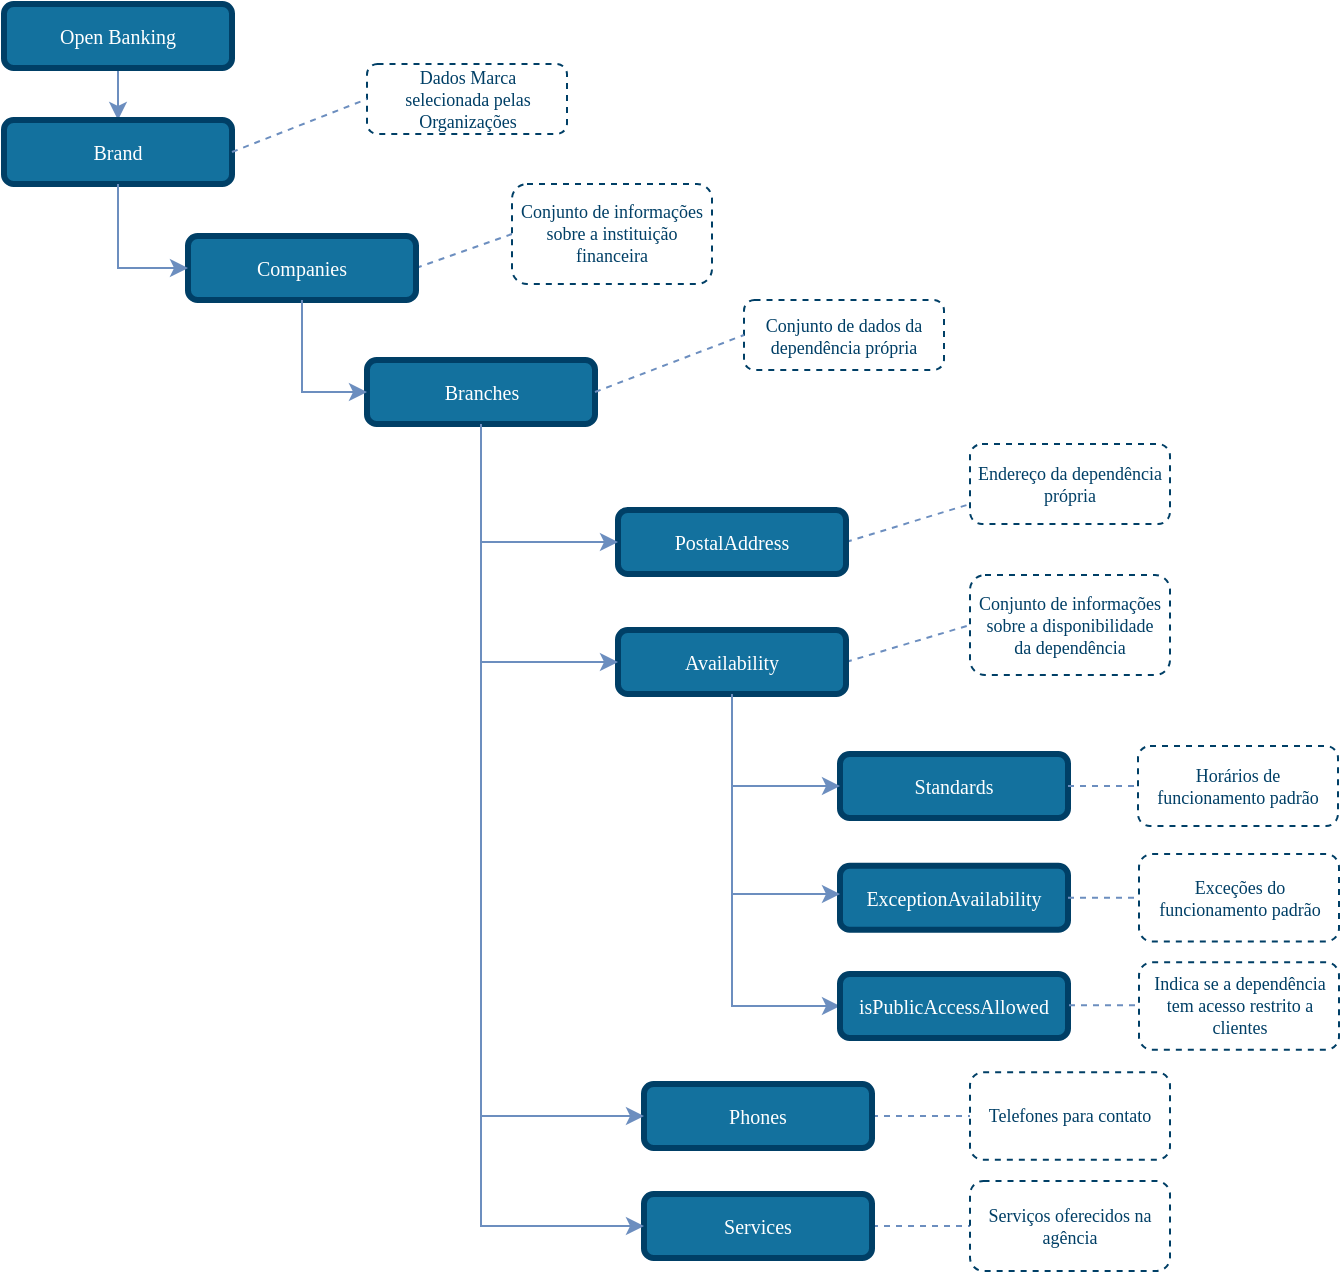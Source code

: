 <mxfile version="13.9.8" type="device"><diagram id="pwx9f-JPc5i2mSrcDJkJ" name="Page-1"><mxGraphModel dx="868" dy="393" grid="1" gridSize="10" guides="1" tooltips="1" connect="1" arrows="1" fold="1" page="1" pageScale="1" pageWidth="827" pageHeight="1169" math="0" shadow="0"><root><mxCell id="0"/><mxCell id="1" parent="0"/><mxCell id="CP8brj2QoUajFCljk4hs-6" style="edgeStyle=orthogonalEdgeStyle;rounded=0;orthogonalLoop=1;jettySize=auto;html=1;exitX=0.5;exitY=1;exitDx=0;exitDy=0;entryX=0.5;entryY=0;entryDx=0;entryDy=0;endSize=6;fillColor=#dae8fc;strokeColor=#6c8ebf;comic=0;shadow=0;backgroundOutline=0;snapToPoint=0;fixDash=0;endArrow=classic;endFill=1;" parent="1" source="CP8brj2QoUajFCljk4hs-1" target="K7QmRaTlfAqMgjyaSpq7-1" edge="1"><mxGeometry relative="1" as="geometry"><mxPoint x="217" y="110" as="targetPoint"/><Array as="points"><mxPoint x="217" y="75"/><mxPoint x="217" y="100"/></Array></mxGeometry></mxCell><mxCell id="CP8brj2QoUajFCljk4hs-1" value="Open Banking" style="rounded=1;whiteSpace=wrap;html=1;comic=0;shadow=0;backgroundOutline=0;snapToPoint=0;fixDash=0;strokeWidth=3;fontFamily=Verdana;fontStyle=0;labelBackgroundColor=none;labelBorderColor=none;fontSize=10;fillColor=#13719E;strokeColor=#003F66;fontColor=#ffffff;" parent="1" vertex="1"><mxGeometry x="160" y="45" width="114" height="32" as="geometry"/></mxCell><mxCell id="s8GSPq7UgO-F03P1_zAw-17" style="edgeStyle=none;rounded=1;orthogonalLoop=1;jettySize=auto;html=1;exitX=1;exitY=0.5;exitDx=0;exitDy=0;entryX=0;entryY=0.5;entryDx=0;entryDy=0;dashed=1;endArrow=none;endFill=0;endSize=6;strokeColor=#6C8EBF;" parent="1" source="skdPaxOKUVVu9bfk-Ge9-1" target="CP8brj2QoUajFCljk4hs-20" edge="1"><mxGeometry relative="1" as="geometry"/></mxCell><mxCell id="s8GSPq7UgO-F03P1_zAw-22" style="edgeStyle=none;rounded=1;orthogonalLoop=1;jettySize=auto;html=1;exitX=1;exitY=0.5;exitDx=0;exitDy=0;entryX=0;entryY=0.5;entryDx=0;entryDy=0;dashed=1;endArrow=none;endFill=0;endSize=6;strokeColor=#6C8EBF;" parent="1" source="CP8brj2QoUajFCljk4hs-12" target="s8GSPq7UgO-F03P1_zAw-21" edge="1"><mxGeometry relative="1" as="geometry"/></mxCell><mxCell id="CP8brj2QoUajFCljk4hs-12" value="Services" style="rounded=1;whiteSpace=wrap;html=1;comic=0;shadow=0;backgroundOutline=0;snapToPoint=0;fixDash=0;strokeWidth=3;fontFamily=Verdana;fontStyle=0;labelBackgroundColor=none;labelBorderColor=none;fontSize=10;fillColor=#13719E;strokeColor=#003F66;fontColor=#ffffff;" parent="1" vertex="1"><mxGeometry x="480" y="640" width="114" height="32" as="geometry"/></mxCell><mxCell id="CP8brj2QoUajFCljk4hs-20" value="&lt;font style=&quot;font-size: 9px&quot;&gt;Conjunto de informações sobre a instituição financeira&lt;/font&gt;" style="rounded=1;whiteSpace=wrap;html=1;shadow=0;comic=0;strokeColor=#003F66;strokeWidth=1;fillColor=#ffffff;gradientColor=#ffffff;fontFamily=Verdana;fontSize=9;fontColor=#003F66;dashed=1;spacingLeft=5;spacing=0;spacingRight=5;spacingBottom=5;spacingTop=5;align=center;verticalAlign=middle;" parent="1" vertex="1"><mxGeometry x="414" y="135" width="100" height="50" as="geometry"/></mxCell><mxCell id="s8GSPq7UgO-F03P1_zAw-1" value="Branches" style="rounded=1;whiteSpace=wrap;html=1;comic=0;shadow=0;backgroundOutline=0;snapToPoint=0;fixDash=0;strokeWidth=3;fontFamily=Verdana;fontStyle=0;labelBackgroundColor=none;labelBorderColor=none;fontSize=10;fillColor=#13719E;strokeColor=#003F66;fontColor=#ffffff;" parent="1" vertex="1"><mxGeometry x="341.5" y="223" width="114" height="32" as="geometry"/></mxCell><mxCell id="skdPaxOKUVVu9bfk-Ge9-1" value="Companies" style="rounded=1;whiteSpace=wrap;html=1;comic=0;shadow=0;backgroundOutline=0;snapToPoint=0;fixDash=0;strokeWidth=3;fontFamily=Verdana;fontStyle=0;labelBackgroundColor=none;labelBorderColor=none;fontSize=10;fillColor=#13719E;strokeColor=#003F66;fontColor=#ffffff;" parent="1" vertex="1"><mxGeometry x="252" y="161" width="114" height="32" as="geometry"/></mxCell><mxCell id="s8GSPq7UgO-F03P1_zAw-23" style="edgeStyle=none;rounded=1;orthogonalLoop=1;jettySize=auto;html=1;exitX=1;exitY=0.5;exitDx=0;exitDy=0;entryX=0;entryY=0.5;entryDx=0;entryDy=0;dashed=1;endArrow=none;endFill=0;endSize=6;strokeColor=#6C8EBF;" parent="1" source="s8GSPq7UgO-F03P1_zAw-2" target="s8GSPq7UgO-F03P1_zAw-19" edge="1"><mxGeometry relative="1" as="geometry"/></mxCell><mxCell id="FNC0KotiD_Wt6QfRI8mR-9" value="" style="edgeStyle=orthogonalEdgeStyle;rounded=0;orthogonalLoop=1;jettySize=auto;html=1;entryX=0;entryY=0.5;entryDx=0;entryDy=0;strokeColor=#6C8EBF;" parent="1" source="s8GSPq7UgO-F03P1_zAw-2" target="FNC0KotiD_Wt6QfRI8mR-5" edge="1"><mxGeometry relative="1" as="geometry"><Array as="points"><mxPoint x="524" y="546"/></Array></mxGeometry></mxCell><mxCell id="s8GSPq7UgO-F03P1_zAw-2" value="Availability" style="rounded=1;comic=0;shadow=0;backgroundOutline=0;snapToPoint=0;fixDash=0;strokeWidth=3;fontFamily=Verdana;fontStyle=0;labelBorderColor=none;labelBackgroundColor=none;whiteSpace=wrap;html=1;fontSize=10;fillColor=#13719E;strokeColor=#003F66;fontColor=#ffffff;" parent="1" vertex="1"><mxGeometry x="467" y="358" width="114" height="32" as="geometry"/></mxCell><mxCell id="s8GSPq7UgO-F03P1_zAw-16" style="rounded=1;orthogonalLoop=1;jettySize=auto;html=1;exitX=1;exitY=0.5;exitDx=0;exitDy=0;entryX=0;entryY=0.75;entryDx=0;entryDy=0;endArrow=none;endFill=0;endSize=6;strokeColor=#6C8EBF;dashed=1;" parent="1" source="s8GSPq7UgO-F03P1_zAw-3" target="s8GSPq7UgO-F03P1_zAw-15" edge="1"><mxGeometry relative="1" as="geometry"/></mxCell><mxCell id="s8GSPq7UgO-F03P1_zAw-3" value="PostalAddress" style="rounded=1;comic=0;shadow=0;backgroundOutline=0;snapToPoint=0;fixDash=0;strokeWidth=3;fontFamily=Verdana;fontStyle=0;labelBorderColor=none;labelBackgroundColor=none;whiteSpace=wrap;html=1;fontSize=10;fillColor=#13719E;strokeColor=#003F66;fontColor=#ffffff;" parent="1" vertex="1"><mxGeometry x="467" y="298" width="114" height="32" as="geometry"/></mxCell><mxCell id="s8GSPq7UgO-F03P1_zAw-15" value="&lt;font style=&quot;font-size: 9px&quot;&gt;Endereço&lt;/font&gt;&amp;nbsp;da dependência própria" style="rounded=1;whiteSpace=wrap;html=1;shadow=0;comic=0;strokeColor=#003F66;strokeWidth=1;fillColor=#ffffff;gradientColor=#ffffff;fontFamily=Verdana;fontSize=9;fontColor=#003F66;dashed=1;spacingLeft=5;spacing=0;spacingRight=5;spacingBottom=5;spacingTop=5;align=center;verticalAlign=middle;" parent="1" vertex="1"><mxGeometry x="643" y="265" width="100" height="40" as="geometry"/></mxCell><mxCell id="s8GSPq7UgO-F03P1_zAw-19" value="&lt;font style=&quot;font-size: 9px&quot;&gt;Conjunto de informações sobre a disponibilidade da dependência&lt;/font&gt;" style="rounded=1;whiteSpace=wrap;html=1;shadow=0;comic=0;strokeColor=#003F66;strokeWidth=1;fillColor=#ffffff;gradientColor=#ffffff;fontFamily=Verdana;fontSize=9;fontColor=#003F66;dashed=1;spacingLeft=5;spacing=0;spacingRight=5;spacingBottom=5;spacingTop=5;align=center;verticalAlign=middle;" parent="1" vertex="1"><mxGeometry x="643" y="330.5" width="100" height="50" as="geometry"/></mxCell><mxCell id="s8GSPq7UgO-F03P1_zAw-21" value="&lt;font style=&quot;font-size: 9px&quot;&gt;Serviços oferecidos na agência&lt;/font&gt;" style="rounded=1;whiteSpace=wrap;html=1;shadow=0;comic=0;strokeColor=#003F66;strokeWidth=1;fillColor=#ffffff;gradientColor=#ffffff;fontFamily=Verdana;fontSize=9;fontColor=#003F66;dashed=1;spacingLeft=5;spacing=0;spacingRight=5;spacingBottom=5;spacingTop=5;align=center;verticalAlign=middle;" parent="1" vertex="1"><mxGeometry x="643" y="633.5" width="100" height="45" as="geometry"/></mxCell><mxCell id="UKijcxdELqQ3lG6I_cNB-1" value="Standards" style="rounded=1;comic=0;shadow=0;backgroundOutline=0;snapToPoint=0;fixDash=0;strokeWidth=3;fontFamily=Verdana;fontStyle=0;labelBorderColor=none;labelBackgroundColor=none;whiteSpace=wrap;html=1;fontSize=10;fillColor=#13719E;strokeColor=#003F66;fontColor=#ffffff;" parent="1" vertex="1"><mxGeometry x="578" y="420" width="114" height="32" as="geometry"/></mxCell><mxCell id="UKijcxdELqQ3lG6I_cNB-4" value="ExceptionAvailability" style="rounded=1;comic=0;shadow=0;backgroundOutline=0;snapToPoint=0;fixDash=0;strokeWidth=3;fontFamily=Verdana;fontStyle=0;labelBorderColor=none;labelBackgroundColor=none;whiteSpace=wrap;html=1;fontSize=10;fillColor=#13719E;strokeColor=#003F66;fontColor=#ffffff;" parent="1" vertex="1"><mxGeometry x="578" y="475.88" width="114" height="32" as="geometry"/></mxCell><mxCell id="UKijcxdELqQ3lG6I_cNB-10" value="&lt;font style=&quot;font-size: 9px&quot;&gt;Horários de funcionamento padrão&lt;/font&gt;" style="rounded=1;whiteSpace=wrap;html=1;shadow=0;comic=0;strokeColor=#003F66;strokeWidth=1;fillColor=#ffffff;gradientColor=#ffffff;fontFamily=Verdana;fontSize=9;fontColor=#003F66;dashed=1;spacingLeft=5;spacing=0;spacingRight=5;spacingBottom=5;spacingTop=5;align=center;verticalAlign=middle;" parent="1" vertex="1"><mxGeometry x="727" y="416" width="100" height="40" as="geometry"/></mxCell><mxCell id="UKijcxdELqQ3lG6I_cNB-11" value="Exceções do funcionamento padrão" style="rounded=1;whiteSpace=wrap;html=1;shadow=0;comic=0;strokeColor=#003F66;strokeWidth=1;fillColor=#ffffff;gradientColor=#ffffff;fontFamily=Verdana;fontSize=9;fontColor=#003F66;dashed=1;spacingLeft=5;spacing=0;spacingRight=5;spacingBottom=5;spacingTop=5;align=center;verticalAlign=middle;" parent="1" vertex="1"><mxGeometry x="727.5" y="470" width="100" height="43.75" as="geometry"/></mxCell><mxCell id="UKijcxdELqQ3lG6I_cNB-12" style="edgeStyle=none;rounded=1;orthogonalLoop=1;jettySize=auto;html=1;exitX=1;exitY=0.5;exitDx=0;exitDy=0;entryX=0;entryY=0.5;entryDx=0;entryDy=0;dashed=1;endArrow=none;endFill=0;endSize=6;strokeColor=#6C8EBF;" parent="1" source="UKijcxdELqQ3lG6I_cNB-1" target="UKijcxdELqQ3lG6I_cNB-10" edge="1"><mxGeometry relative="1" as="geometry"><mxPoint x="652.5" y="383.5" as="sourcePoint"/><mxPoint x="738.5" y="413.5" as="targetPoint"/></mxGeometry></mxCell><mxCell id="UKijcxdELqQ3lG6I_cNB-13" style="edgeStyle=none;rounded=1;orthogonalLoop=1;jettySize=auto;html=1;exitX=1;exitY=0.5;exitDx=0;exitDy=0;entryX=0;entryY=0.5;entryDx=0;entryDy=0;dashed=1;endArrow=none;endFill=0;endSize=6;strokeColor=#6C8EBF;" parent="1" source="UKijcxdELqQ3lG6I_cNB-4" target="UKijcxdELqQ3lG6I_cNB-11" edge="1"><mxGeometry relative="1" as="geometry"><mxPoint x="662.5" y="393.5" as="sourcePoint"/><mxPoint x="728.5" y="345.5" as="targetPoint"/></mxGeometry></mxCell><mxCell id="UKijcxdELqQ3lG6I_cNB-16" value="Telefones para contato" style="rounded=1;whiteSpace=wrap;html=1;shadow=0;comic=0;strokeColor=#003F66;strokeWidth=1;fillColor=#ffffff;gradientColor=#ffffff;fontFamily=Verdana;fontSize=9;fontColor=#003F66;dashed=1;spacingLeft=5;spacing=0;spacingRight=5;spacingBottom=5;spacingTop=5;align=center;verticalAlign=middle;" parent="1" vertex="1"><mxGeometry x="643" y="579.13" width="100" height="43.75" as="geometry"/></mxCell><mxCell id="UKijcxdELqQ3lG6I_cNB-18" style="edgeStyle=none;rounded=1;orthogonalLoop=1;jettySize=auto;html=1;exitX=1;exitY=0.5;exitDx=0;exitDy=0;entryX=0;entryY=0.5;entryDx=0;entryDy=0;dashed=1;endArrow=none;endFill=0;endSize=6;strokeColor=#6C8EBF;" parent="1" source="UKijcxdELqQ3lG6I_cNB-14" target="UKijcxdELqQ3lG6I_cNB-16" edge="1"><mxGeometry relative="1" as="geometry"><mxPoint x="698.5" y="509.75" as="sourcePoint"/><mxPoint x="748.5" y="501.625" as="targetPoint"/></mxGeometry></mxCell><mxCell id="K7QmRaTlfAqMgjyaSpq7-1" value="Brand" style="rounded=1;whiteSpace=wrap;html=1;comic=0;shadow=0;backgroundOutline=0;snapToPoint=0;fixDash=0;strokeWidth=3;fontFamily=Verdana;fontStyle=0;labelBackgroundColor=none;labelBorderColor=none;fontSize=10;fillColor=#13719E;strokeColor=#003F66;fontColor=#ffffff;" parent="1" vertex="1"><mxGeometry x="160" y="103" width="114" height="32" as="geometry"/></mxCell><mxCell id="K7QmRaTlfAqMgjyaSpq7-4" value="Dados Marca selecionada pelas Organizações" style="rounded=1;whiteSpace=wrap;html=1;shadow=0;comic=0;strokeColor=#003F66;strokeWidth=1;fillColor=#ffffff;gradientColor=#ffffff;fontFamily=Verdana;fontSize=9;fontColor=#003F66;dashed=1;spacingLeft=5;spacing=0;spacingRight=5;spacingBottom=5;spacingTop=5;align=center;verticalAlign=middle;" parent="1" vertex="1"><mxGeometry x="341.5" y="75" width="100" height="35" as="geometry"/></mxCell><mxCell id="K7QmRaTlfAqMgjyaSpq7-5" style="edgeStyle=none;rounded=1;orthogonalLoop=1;jettySize=auto;html=1;exitX=1;exitY=0.5;exitDx=0;exitDy=0;entryX=0;entryY=0.5;entryDx=0;entryDy=0;dashed=1;endArrow=none;endFill=0;endSize=6;strokeColor=#6C8EBF;" parent="1" source="K7QmRaTlfAqMgjyaSpq7-1" target="K7QmRaTlfAqMgjyaSpq7-4" edge="1"><mxGeometry relative="1" as="geometry"><mxPoint x="284" y="187" as="sourcePoint"/><mxPoint x="354" y="178" as="targetPoint"/></mxGeometry></mxCell><mxCell id="OAy02YRHIrdxpTnyVIux-4" style="edgeStyle=orthogonalEdgeStyle;rounded=0;orthogonalLoop=1;jettySize=auto;html=1;exitX=0.5;exitY=1;exitDx=0;exitDy=0;entryX=0;entryY=0.5;entryDx=0;entryDy=0;strokeColor=#6C8EBF;endArrow=classic;endFill=1;" parent="1" source="K7QmRaTlfAqMgjyaSpq7-1" target="skdPaxOKUVVu9bfk-Ge9-1" edge="1"><mxGeometry relative="1" as="geometry"><mxPoint x="90" y="242.25" as="sourcePoint"/><mxPoint x="133" y="297.75" as="targetPoint"/></mxGeometry></mxCell><mxCell id="OAy02YRHIrdxpTnyVIux-5" style="edgeStyle=orthogonalEdgeStyle;rounded=0;orthogonalLoop=1;jettySize=auto;html=1;exitX=0.5;exitY=1;exitDx=0;exitDy=0;entryX=0;entryY=0.5;entryDx=0;entryDy=0;strokeColor=#6C8EBF;endArrow=classic;endFill=1;" parent="1" source="skdPaxOKUVVu9bfk-Ge9-1" target="s8GSPq7UgO-F03P1_zAw-1" edge="1"><mxGeometry relative="1" as="geometry"><mxPoint x="227" y="145" as="sourcePoint"/><mxPoint x="262" y="187" as="targetPoint"/></mxGeometry></mxCell><mxCell id="OAy02YRHIrdxpTnyVIux-8" style="edgeStyle=orthogonalEdgeStyle;rounded=0;orthogonalLoop=1;jettySize=auto;html=1;exitX=0.5;exitY=1;exitDx=0;exitDy=0;entryX=0;entryY=0.5;entryDx=0;entryDy=0;strokeColor=#6C8EBF;endArrow=classic;endFill=1;" parent="1" source="s8GSPq7UgO-F03P1_zAw-1" target="s8GSPq7UgO-F03P1_zAw-3" edge="1"><mxGeometry relative="1" as="geometry"><mxPoint x="329" y="359.5" as="sourcePoint"/><mxPoint x="361.5" y="405.5" as="targetPoint"/></mxGeometry></mxCell><mxCell id="OAy02YRHIrdxpTnyVIux-10" style="edgeStyle=orthogonalEdgeStyle;rounded=0;orthogonalLoop=1;jettySize=auto;html=1;exitX=0.5;exitY=1;exitDx=0;exitDy=0;entryX=0;entryY=0.5;entryDx=0;entryDy=0;strokeColor=#6C8EBF;endArrow=classic;endFill=1;" parent="1" source="s8GSPq7UgO-F03P1_zAw-1" target="s8GSPq7UgO-F03P1_zAw-2" edge="1"><mxGeometry relative="1" as="geometry"><mxPoint x="300" y="350" as="sourcePoint"/><mxPoint x="332.5" y="396" as="targetPoint"/></mxGeometry></mxCell><mxCell id="OAy02YRHIrdxpTnyVIux-11" style="edgeStyle=orthogonalEdgeStyle;rounded=0;orthogonalLoop=1;jettySize=auto;html=1;exitX=0.5;exitY=1;exitDx=0;exitDy=0;entryX=0;entryY=0.5;entryDx=0;entryDy=0;strokeColor=#6C8EBF;endArrow=classic;endFill=1;" parent="1" source="s8GSPq7UgO-F03P1_zAw-2" target="UKijcxdELqQ3lG6I_cNB-1" edge="1"><mxGeometry relative="1" as="geometry"><mxPoint x="431" y="464" as="sourcePoint"/><mxPoint x="463.5" y="510" as="targetPoint"/></mxGeometry></mxCell><mxCell id="OAy02YRHIrdxpTnyVIux-12" style="edgeStyle=orthogonalEdgeStyle;rounded=0;orthogonalLoop=1;jettySize=auto;html=1;exitX=0.5;exitY=1;exitDx=0;exitDy=0;strokeColor=#6C8EBF;endArrow=classic;endFill=1;" parent="1" edge="1"><mxGeometry relative="1" as="geometry"><mxPoint x="524" y="390" as="sourcePoint"/><mxPoint x="578" y="490" as="targetPoint"/><Array as="points"><mxPoint x="524" y="490"/></Array></mxGeometry></mxCell><mxCell id="OAy02YRHIrdxpTnyVIux-14" style="edgeStyle=orthogonalEdgeStyle;rounded=0;orthogonalLoop=1;jettySize=auto;html=1;exitX=0.5;exitY=1;exitDx=0;exitDy=0;entryX=0;entryY=0.5;entryDx=0;entryDy=0;strokeColor=#6C8EBF;endArrow=classic;endFill=1;" parent="1" source="s8GSPq7UgO-F03P1_zAw-1" target="CP8brj2QoUajFCljk4hs-12" edge="1"><mxGeometry relative="1" as="geometry"><mxPoint x="389" y="273" as="sourcePoint"/><mxPoint x="421.5" y="319" as="targetPoint"/></mxGeometry></mxCell><mxCell id="OAy02YRHIrdxpTnyVIux-15" value="&lt;font style=&quot;font-size: 9px&quot;&gt;Conjunto de dados da dependência própria&lt;/font&gt;" style="rounded=1;whiteSpace=wrap;html=1;shadow=0;comic=0;strokeColor=#003F66;strokeWidth=1;fillColor=#ffffff;gradientColor=#ffffff;fontFamily=Verdana;fontSize=9;fontColor=#003F66;dashed=1;spacingLeft=5;spacing=0;spacingRight=5;spacingBottom=5;spacingTop=5;align=center;verticalAlign=middle;" parent="1" vertex="1"><mxGeometry x="530" y="193" width="100" height="35" as="geometry"/></mxCell><mxCell id="OAy02YRHIrdxpTnyVIux-16" style="edgeStyle=none;rounded=1;orthogonalLoop=1;jettySize=auto;html=1;exitX=1;exitY=0.5;exitDx=0;exitDy=0;entryX=0;entryY=0.5;entryDx=0;entryDy=0;dashed=1;endArrow=none;endFill=0;endSize=6;strokeColor=#6C8EBF;" parent="1" source="s8GSPq7UgO-F03P1_zAw-1" target="OAy02YRHIrdxpTnyVIux-15" edge="1"><mxGeometry relative="1" as="geometry"><mxPoint x="500" y="219" as="sourcePoint"/><mxPoint x="609" y="283" as="targetPoint"/></mxGeometry></mxCell><mxCell id="UKijcxdELqQ3lG6I_cNB-14" value="Phones" style="rounded=1;comic=0;shadow=0;backgroundOutline=0;snapToPoint=0;fixDash=0;strokeWidth=3;fontFamily=Verdana;fontStyle=0;labelBorderColor=none;labelBackgroundColor=none;whiteSpace=wrap;html=1;fontSize=10;fillColor=#13719E;strokeColor=#003F66;fontColor=#ffffff;" parent="1" vertex="1"><mxGeometry x="480" y="585.0" width="114" height="32" as="geometry"/></mxCell><mxCell id="2QIvtIjRVm9Nf6LcOuAy-1" style="edgeStyle=orthogonalEdgeStyle;rounded=0;orthogonalLoop=1;jettySize=auto;html=1;entryX=0;entryY=0.5;entryDx=0;entryDy=0;strokeColor=#6C8EBF;endArrow=classic;endFill=1;" parent="1" target="UKijcxdELqQ3lG6I_cNB-14" edge="1"><mxGeometry relative="1" as="geometry"><mxPoint x="398" y="601" as="sourcePoint"/><mxPoint x="538" y="555.87" as="targetPoint"/><Array as="points"><mxPoint x="420" y="601"/><mxPoint x="420" y="601"/></Array></mxGeometry></mxCell><mxCell id="FNC0KotiD_Wt6QfRI8mR-5" value="isPublicAccessAllowed" style="rounded=1;comic=0;shadow=0;backgroundOutline=0;snapToPoint=0;fixDash=0;strokeWidth=3;fontFamily=Verdana;fontStyle=0;labelBorderColor=none;labelBackgroundColor=none;whiteSpace=wrap;html=1;fontSize=10;fillColor=#13719E;strokeColor=#003F66;fontColor=#ffffff;" parent="1" vertex="1"><mxGeometry x="578" y="530" width="114" height="32" as="geometry"/></mxCell><mxCell id="FNC0KotiD_Wt6QfRI8mR-10" value="Indica se a dependência tem acesso restrito a clientes" style="rounded=1;whiteSpace=wrap;html=1;shadow=0;comic=0;strokeColor=#003F66;strokeWidth=1;fillColor=#ffffff;gradientColor=#ffffff;fontFamily=Verdana;fontSize=9;fontColor=#003F66;dashed=1;spacingLeft=5;spacing=0;spacingRight=5;spacingBottom=5;spacingTop=5;align=center;verticalAlign=middle;" parent="1" vertex="1"><mxGeometry x="727.5" y="524.13" width="100" height="43.75" as="geometry"/></mxCell><mxCell id="FNC0KotiD_Wt6QfRI8mR-12" style="edgeStyle=none;rounded=1;orthogonalLoop=1;jettySize=auto;html=1;exitX=1;exitY=0.5;exitDx=0;exitDy=0;entryX=0;entryY=0.5;entryDx=0;entryDy=0;dashed=1;endArrow=none;endFill=0;endSize=6;strokeColor=#6C8EBF;" parent="1" edge="1"><mxGeometry relative="1" as="geometry"><mxPoint x="692.5" y="545.59" as="sourcePoint"/><mxPoint x="727.5" y="545.59" as="targetPoint"/></mxGeometry></mxCell></root></mxGraphModel></diagram></mxfile>